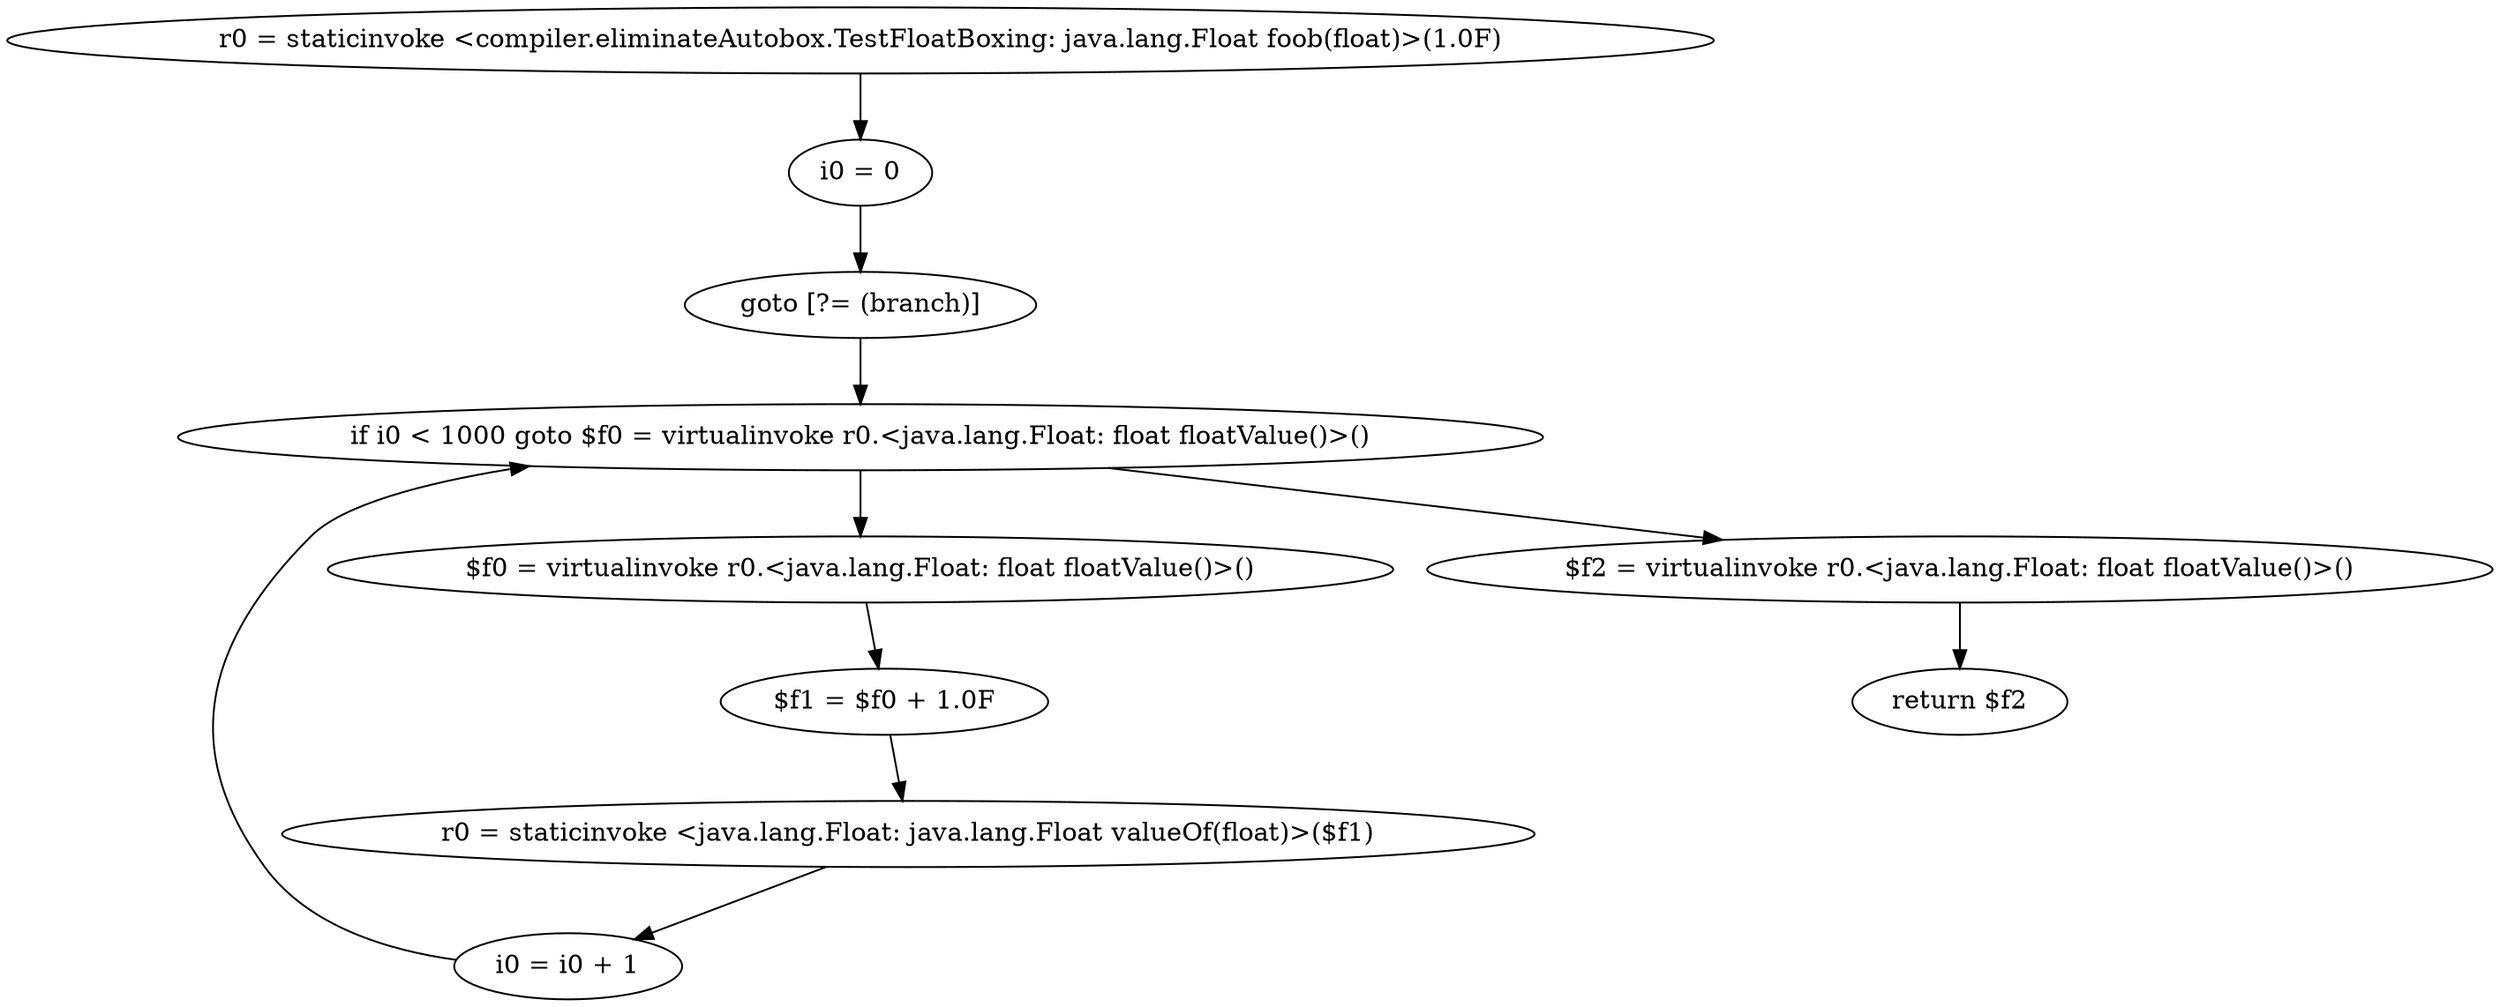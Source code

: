 digraph "unitGraph" {
    "r0 = staticinvoke <compiler.eliminateAutobox.TestFloatBoxing: java.lang.Float foob(float)>(1.0F)"
    "i0 = 0"
    "goto [?= (branch)]"
    "$f0 = virtualinvoke r0.<java.lang.Float: float floatValue()>()"
    "$f1 = $f0 + 1.0F"
    "r0 = staticinvoke <java.lang.Float: java.lang.Float valueOf(float)>($f1)"
    "i0 = i0 + 1"
    "if i0 < 1000 goto $f0 = virtualinvoke r0.<java.lang.Float: float floatValue()>()"
    "$f2 = virtualinvoke r0.<java.lang.Float: float floatValue()>()"
    "return $f2"
    "r0 = staticinvoke <compiler.eliminateAutobox.TestFloatBoxing: java.lang.Float foob(float)>(1.0F)"->"i0 = 0";
    "i0 = 0"->"goto [?= (branch)]";
    "goto [?= (branch)]"->"if i0 < 1000 goto $f0 = virtualinvoke r0.<java.lang.Float: float floatValue()>()";
    "$f0 = virtualinvoke r0.<java.lang.Float: float floatValue()>()"->"$f1 = $f0 + 1.0F";
    "$f1 = $f0 + 1.0F"->"r0 = staticinvoke <java.lang.Float: java.lang.Float valueOf(float)>($f1)";
    "r0 = staticinvoke <java.lang.Float: java.lang.Float valueOf(float)>($f1)"->"i0 = i0 + 1";
    "i0 = i0 + 1"->"if i0 < 1000 goto $f0 = virtualinvoke r0.<java.lang.Float: float floatValue()>()";
    "if i0 < 1000 goto $f0 = virtualinvoke r0.<java.lang.Float: float floatValue()>()"->"$f2 = virtualinvoke r0.<java.lang.Float: float floatValue()>()";
    "if i0 < 1000 goto $f0 = virtualinvoke r0.<java.lang.Float: float floatValue()>()"->"$f0 = virtualinvoke r0.<java.lang.Float: float floatValue()>()";
    "$f2 = virtualinvoke r0.<java.lang.Float: float floatValue()>()"->"return $f2";
}
